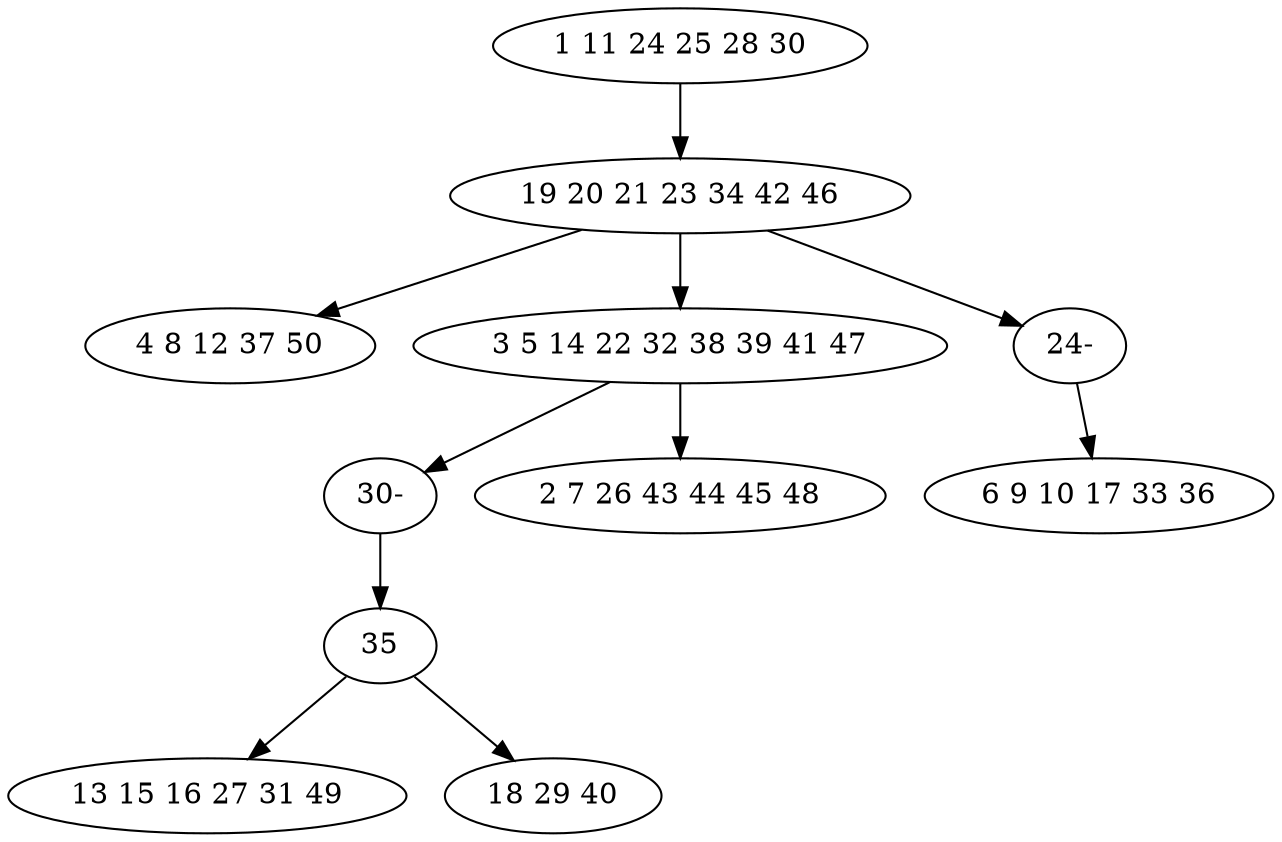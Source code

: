 digraph true_tree {
	"0" -> "1"
	"1" -> "2"
	"1" -> "3"
	"3" -> "9"
	"1" -> "10"
	"3" -> "6"
	"4" -> "7"
	"4" -> "8"
	"9" -> "4"
	"10" -> "5"
	"0" [label="1 11 24 25 28 30"];
	"1" [label="19 20 21 23 34 42 46"];
	"2" [label="4 8 12 37 50"];
	"3" [label="3 5 14 22 32 38 39 41 47"];
	"4" [label="35"];
	"5" [label="6 9 10 17 33 36"];
	"6" [label="2 7 26 43 44 45 48"];
	"7" [label="13 15 16 27 31 49"];
	"8" [label="18 29 40"];
	"9" [label="30-"];
	"10" [label="24-"];
}
